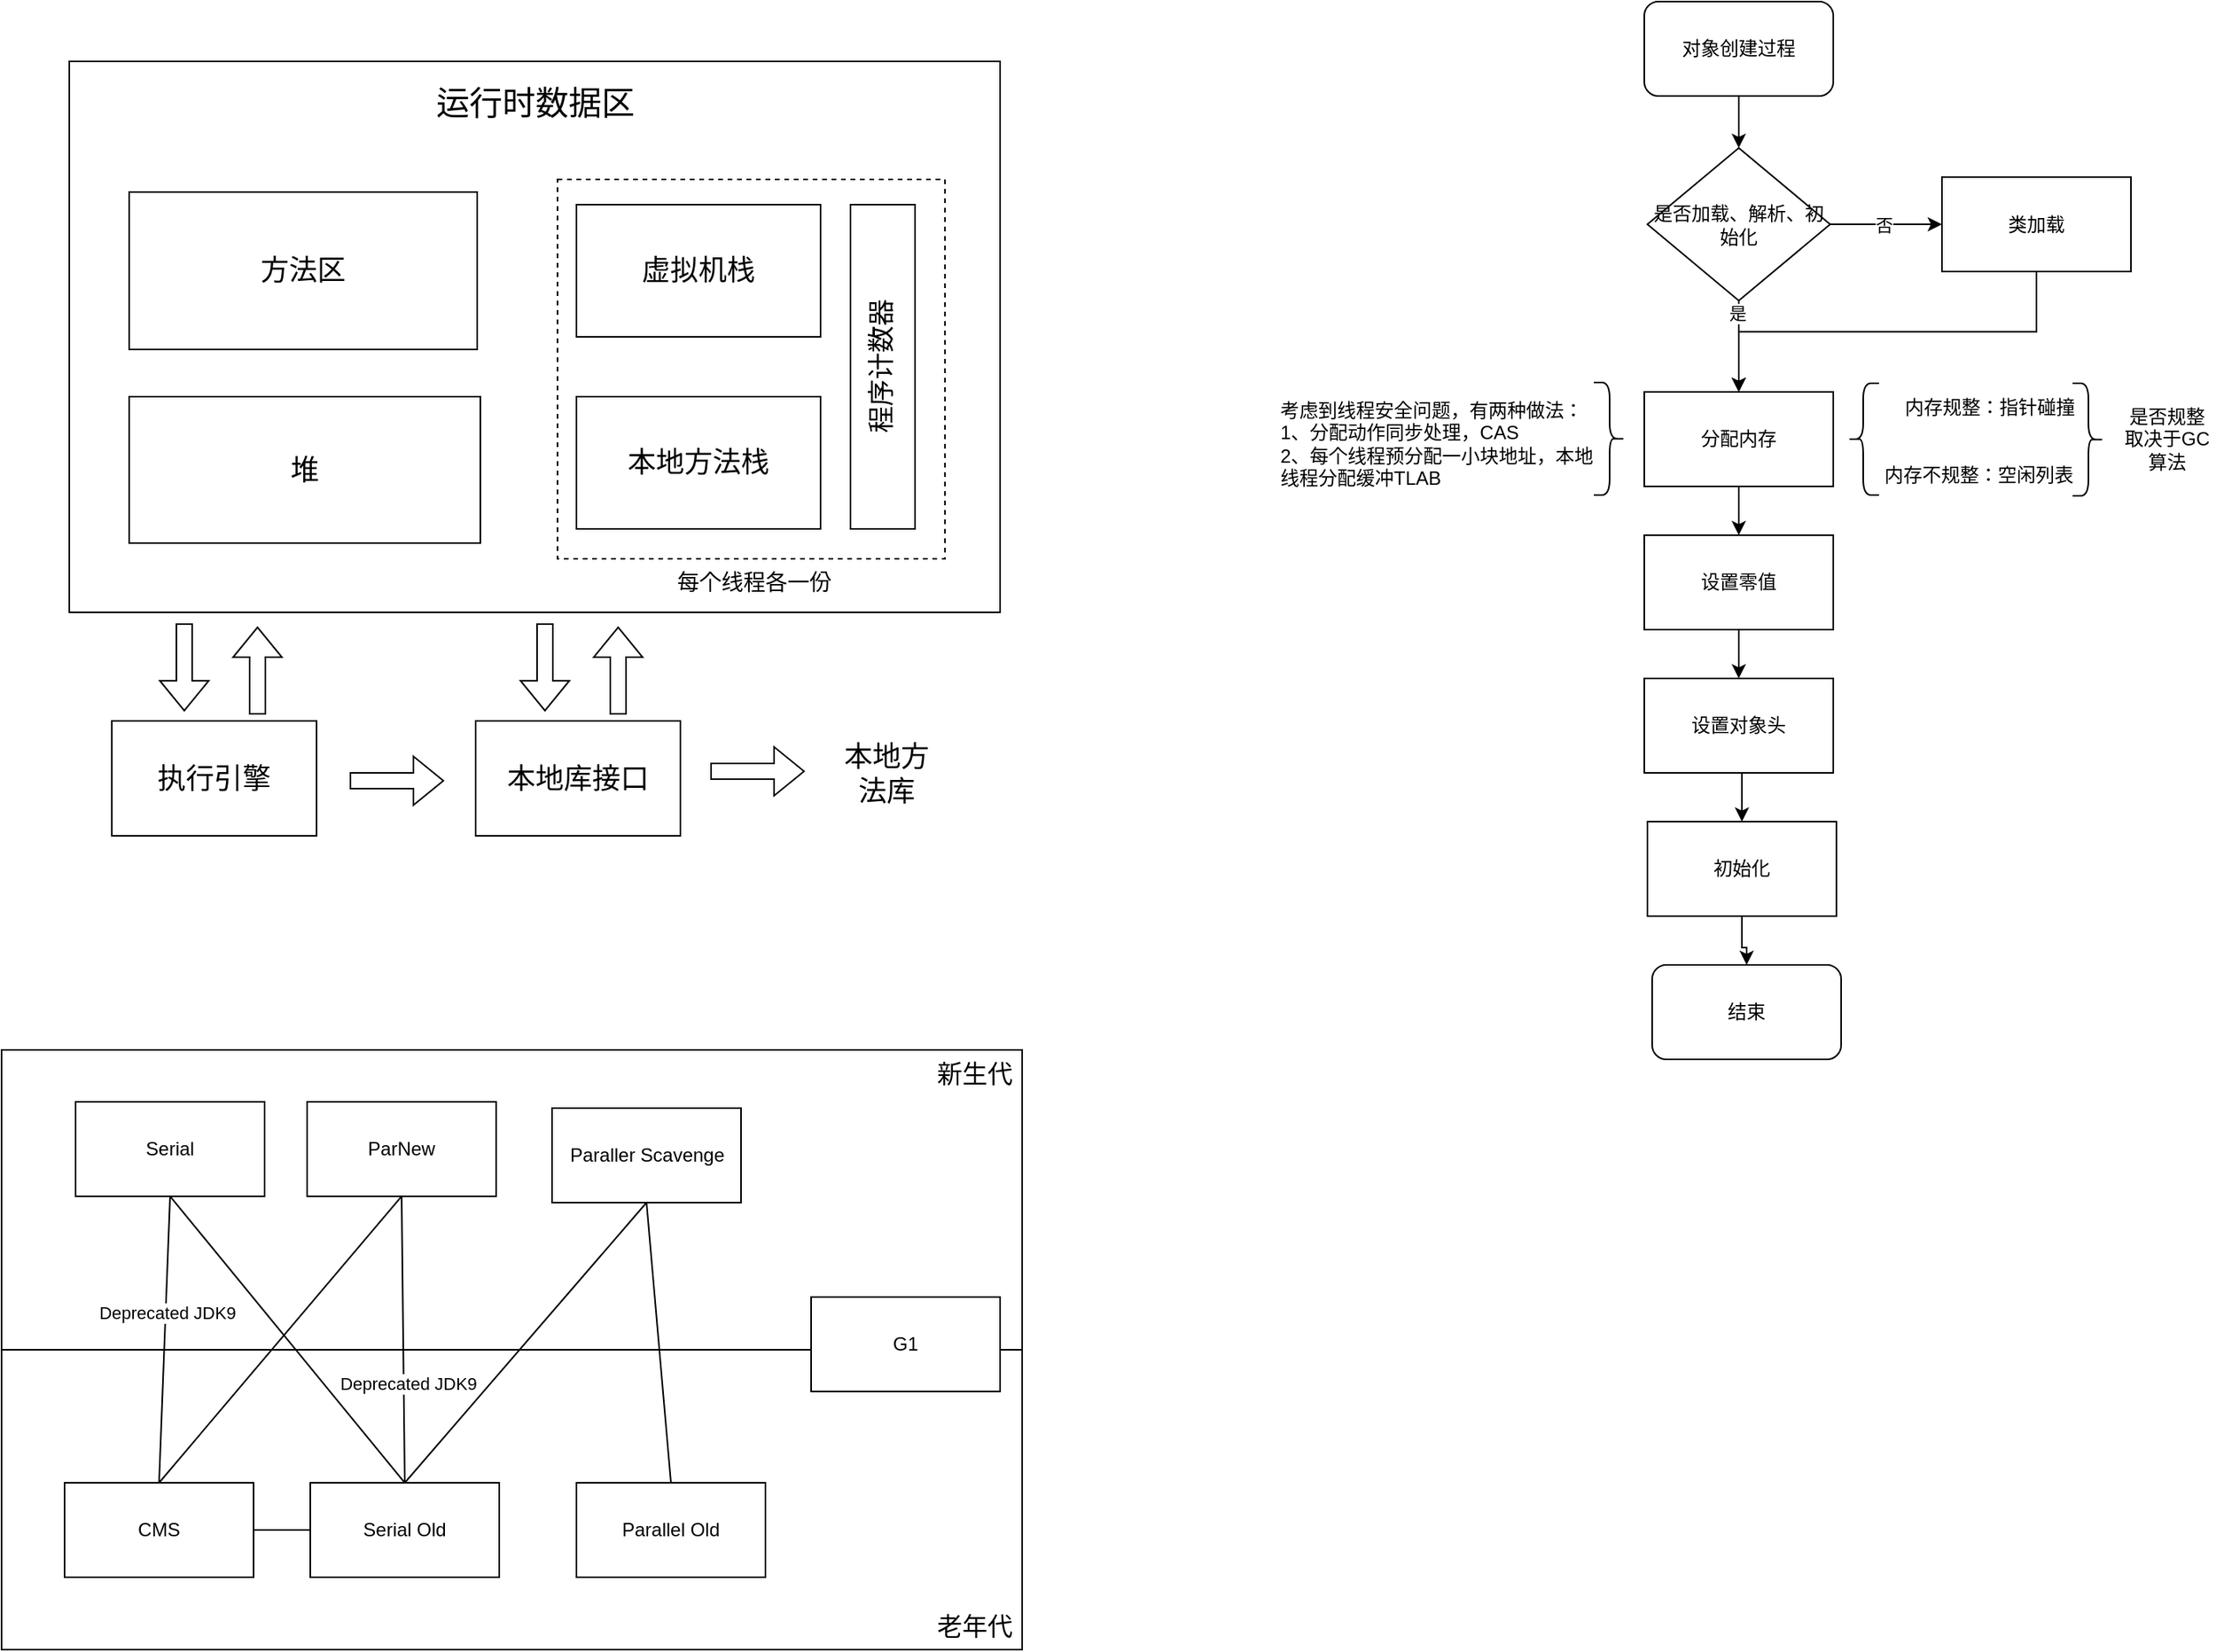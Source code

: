 <mxfile version="24.9.0">
  <diagram name="第 1 页" id="gCJ-1plTchgJcWGSmKfE">
    <mxGraphModel dx="2474" dy="1506" grid="0" gridSize="10" guides="1" tooltips="1" connect="1" arrows="1" fold="1" page="0" pageScale="1" pageWidth="827" pageHeight="1169" math="0" shadow="0">
      <root>
        <mxCell id="0" />
        <mxCell id="1" parent="0" />
        <mxCell id="5R-QOPwpoOVISheIo97F-1" value="" style="rounded=0;whiteSpace=wrap;html=1;" parent="1" vertex="1">
          <mxGeometry x="-226" y="-258" width="591" height="350" as="geometry" />
        </mxCell>
        <mxCell id="5R-QOPwpoOVISheIo97F-2" value="方法区" style="rounded=0;whiteSpace=wrap;html=1;fontSize=18;" parent="1" vertex="1">
          <mxGeometry x="-188" y="-175" width="221" height="100" as="geometry" />
        </mxCell>
        <mxCell id="5R-QOPwpoOVISheIo97F-3" value="&lt;font style=&quot;font-size: 21px;&quot;&gt;运行时数据区&lt;/font&gt;" style="text;html=1;align=center;verticalAlign=middle;whiteSpace=wrap;rounded=0;" parent="1" vertex="1">
          <mxGeometry x="-61.5" y="-247" width="262" height="30" as="geometry" />
        </mxCell>
        <mxCell id="5R-QOPwpoOVISheIo97F-4" value="堆" style="rounded=0;whiteSpace=wrap;html=1;fontSize=18;" parent="1" vertex="1">
          <mxGeometry x="-188" y="-45" width="223" height="93" as="geometry" />
        </mxCell>
        <mxCell id="5R-QOPwpoOVISheIo97F-5" value="虚拟机栈" style="rounded=0;whiteSpace=wrap;html=1;fontSize=18;" parent="1" vertex="1">
          <mxGeometry x="96" y="-167" width="155" height="84" as="geometry" />
        </mxCell>
        <mxCell id="5R-QOPwpoOVISheIo97F-6" value="本地方法栈" style="rounded=0;whiteSpace=wrap;html=1;fontSize=18;" parent="1" vertex="1">
          <mxGeometry x="96" y="-45" width="155" height="84" as="geometry" />
        </mxCell>
        <mxCell id="5R-QOPwpoOVISheIo97F-7" value="程序计数器" style="rounded=0;whiteSpace=wrap;html=1;horizontal=0;verticalAlign=middle;rotation=0;fontSize=17;" parent="1" vertex="1">
          <mxGeometry x="270" y="-167" width="41" height="206" as="geometry" />
        </mxCell>
        <mxCell id="5R-QOPwpoOVISheIo97F-8" value="" style="rounded=0;whiteSpace=wrap;html=1;fillColor=none;dashed=1;" parent="1" vertex="1">
          <mxGeometry x="84" y="-183" width="246" height="241" as="geometry" />
        </mxCell>
        <mxCell id="5R-QOPwpoOVISheIo97F-9" value="每个线程各一份" style="text;html=1;align=center;verticalAlign=middle;whiteSpace=wrap;rounded=0;fontSize=14;textShadow=0;labelBackgroundColor=none;labelBorderColor=none;" parent="1" vertex="1">
          <mxGeometry x="125" y="58" width="168" height="30" as="geometry" />
        </mxCell>
        <mxCell id="5R-QOPwpoOVISheIo97F-10" value="执行引擎" style="rounded=0;whiteSpace=wrap;html=1;fontSize=18;" parent="1" vertex="1">
          <mxGeometry x="-199" y="161" width="130" height="73" as="geometry" />
        </mxCell>
        <mxCell id="5R-QOPwpoOVISheIo97F-11" value="本地库接口" style="rounded=0;whiteSpace=wrap;html=1;fontSize=18;" parent="1" vertex="1">
          <mxGeometry x="32" y="161" width="130" height="73" as="geometry" />
        </mxCell>
        <mxCell id="5R-QOPwpoOVISheIo97F-12" value="" style="shape=flexArrow;endArrow=classic;html=1;rounded=0;" parent="1" edge="1">
          <mxGeometry width="50" height="50" relative="1" as="geometry">
            <mxPoint x="-48" y="199" as="sourcePoint" />
            <mxPoint x="12" y="199" as="targetPoint" />
          </mxGeometry>
        </mxCell>
        <mxCell id="5R-QOPwpoOVISheIo97F-13" value="" style="shape=flexArrow;endArrow=classic;html=1;rounded=0;" parent="1" edge="1">
          <mxGeometry width="50" height="50" relative="1" as="geometry">
            <mxPoint x="-153" y="99" as="sourcePoint" />
            <mxPoint x="-153" y="155" as="targetPoint" />
          </mxGeometry>
        </mxCell>
        <mxCell id="5R-QOPwpoOVISheIo97F-14" value="" style="shape=flexArrow;endArrow=classic;html=1;rounded=0;" parent="1" edge="1">
          <mxGeometry width="50" height="50" relative="1" as="geometry">
            <mxPoint x="-106.5" y="157" as="sourcePoint" />
            <mxPoint x="-106.5" y="101" as="targetPoint" />
          </mxGeometry>
        </mxCell>
        <mxCell id="5R-QOPwpoOVISheIo97F-15" value="" style="shape=flexArrow;endArrow=classic;html=1;rounded=0;" parent="1" edge="1">
          <mxGeometry width="50" height="50" relative="1" as="geometry">
            <mxPoint x="76" y="99" as="sourcePoint" />
            <mxPoint x="76" y="155" as="targetPoint" />
          </mxGeometry>
        </mxCell>
        <mxCell id="5R-QOPwpoOVISheIo97F-16" value="" style="shape=flexArrow;endArrow=classic;html=1;rounded=0;" parent="1" edge="1">
          <mxGeometry width="50" height="50" relative="1" as="geometry">
            <mxPoint x="122.5" y="157" as="sourcePoint" />
            <mxPoint x="122.5" y="101" as="targetPoint" />
          </mxGeometry>
        </mxCell>
        <mxCell id="5R-QOPwpoOVISheIo97F-17" value="" style="shape=flexArrow;endArrow=classic;html=1;rounded=0;" parent="1" edge="1">
          <mxGeometry width="50" height="50" relative="1" as="geometry">
            <mxPoint x="181" y="193" as="sourcePoint" />
            <mxPoint x="241" y="193" as="targetPoint" />
          </mxGeometry>
        </mxCell>
        <mxCell id="5R-QOPwpoOVISheIo97F-18" value="本地方法库" style="text;html=1;align=center;verticalAlign=middle;whiteSpace=wrap;rounded=0;fontSize=18;" parent="1" vertex="1">
          <mxGeometry x="263" y="180" width="60" height="30" as="geometry" />
        </mxCell>
        <mxCell id="a0R8h625RDWyRhPN2itE-9" style="edgeStyle=orthogonalEdgeStyle;rounded=0;orthogonalLoop=1;jettySize=auto;html=1;" parent="1" source="a0R8h625RDWyRhPN2itE-2" target="a0R8h625RDWyRhPN2itE-4" edge="1">
          <mxGeometry relative="1" as="geometry" />
        </mxCell>
        <mxCell id="a0R8h625RDWyRhPN2itE-2" value="对象创建过程" style="rounded=1;whiteSpace=wrap;html=1;" parent="1" vertex="1">
          <mxGeometry x="774" y="-296" width="120" height="60" as="geometry" />
        </mxCell>
        <mxCell id="a0R8h625RDWyRhPN2itE-13" style="edgeStyle=orthogonalEdgeStyle;rounded=0;orthogonalLoop=1;jettySize=auto;html=1;exitX=0.5;exitY=1;exitDx=0;exitDy=0;entryX=0.5;entryY=0;entryDx=0;entryDy=0;" parent="1" source="a0R8h625RDWyRhPN2itE-3" target="a0R8h625RDWyRhPN2itE-5" edge="1">
          <mxGeometry relative="1" as="geometry" />
        </mxCell>
        <mxCell id="a0R8h625RDWyRhPN2itE-3" value="分配内存" style="rounded=0;whiteSpace=wrap;html=1;" parent="1" vertex="1">
          <mxGeometry x="774" y="-48" width="120" height="60" as="geometry" />
        </mxCell>
        <mxCell id="a0R8h625RDWyRhPN2itE-10" style="edgeStyle=orthogonalEdgeStyle;rounded=0;orthogonalLoop=1;jettySize=auto;html=1;exitX=1;exitY=0.5;exitDx=0;exitDy=0;entryX=0;entryY=0.5;entryDx=0;entryDy=0;" parent="1" source="a0R8h625RDWyRhPN2itE-4" target="a0R8h625RDWyRhPN2itE-8" edge="1">
          <mxGeometry relative="1" as="geometry" />
        </mxCell>
        <mxCell id="a0R8h625RDWyRhPN2itE-18" value="否" style="edgeLabel;html=1;align=center;verticalAlign=middle;resizable=0;points=[];" parent="a0R8h625RDWyRhPN2itE-10" vertex="1" connectable="0">
          <mxGeometry x="-0.042" y="1" relative="1" as="geometry">
            <mxPoint y="1" as="offset" />
          </mxGeometry>
        </mxCell>
        <mxCell id="a0R8h625RDWyRhPN2itE-12" style="edgeStyle=orthogonalEdgeStyle;rounded=0;orthogonalLoop=1;jettySize=auto;html=1;entryX=0.5;entryY=0;entryDx=0;entryDy=0;" parent="1" source="a0R8h625RDWyRhPN2itE-4" target="a0R8h625RDWyRhPN2itE-3" edge="1">
          <mxGeometry relative="1" as="geometry" />
        </mxCell>
        <mxCell id="a0R8h625RDWyRhPN2itE-19" value="是" style="edgeLabel;html=1;align=center;verticalAlign=middle;resizable=0;points=[];" parent="a0R8h625RDWyRhPN2itE-12" vertex="1" connectable="0">
          <mxGeometry x="-0.724" y="-1" relative="1" as="geometry">
            <mxPoint as="offset" />
          </mxGeometry>
        </mxCell>
        <mxCell id="a0R8h625RDWyRhPN2itE-4" value="是否加载、解析、初始化" style="rhombus;whiteSpace=wrap;html=1;" parent="1" vertex="1">
          <mxGeometry x="776" y="-203" width="116" height="97" as="geometry" />
        </mxCell>
        <mxCell id="a0R8h625RDWyRhPN2itE-14" style="edgeStyle=orthogonalEdgeStyle;rounded=0;orthogonalLoop=1;jettySize=auto;html=1;exitX=0.5;exitY=1;exitDx=0;exitDy=0;entryX=0.5;entryY=0;entryDx=0;entryDy=0;" parent="1" source="a0R8h625RDWyRhPN2itE-5" target="a0R8h625RDWyRhPN2itE-6" edge="1">
          <mxGeometry relative="1" as="geometry" />
        </mxCell>
        <mxCell id="a0R8h625RDWyRhPN2itE-5" value="设置零值" style="rounded=0;whiteSpace=wrap;html=1;" parent="1" vertex="1">
          <mxGeometry x="774" y="43" width="120" height="60" as="geometry" />
        </mxCell>
        <mxCell id="a0R8h625RDWyRhPN2itE-15" style="edgeStyle=orthogonalEdgeStyle;rounded=0;orthogonalLoop=1;jettySize=auto;html=1;exitX=0.5;exitY=1;exitDx=0;exitDy=0;entryX=0.5;entryY=0;entryDx=0;entryDy=0;" parent="1" source="a0R8h625RDWyRhPN2itE-6" target="a0R8h625RDWyRhPN2itE-7" edge="1">
          <mxGeometry relative="1" as="geometry" />
        </mxCell>
        <mxCell id="a0R8h625RDWyRhPN2itE-6" value="设置对象头" style="rounded=0;whiteSpace=wrap;html=1;" parent="1" vertex="1">
          <mxGeometry x="774" y="134" width="120" height="60" as="geometry" />
        </mxCell>
        <mxCell id="a0R8h625RDWyRhPN2itE-17" style="edgeStyle=orthogonalEdgeStyle;rounded=0;orthogonalLoop=1;jettySize=auto;html=1;entryX=0.5;entryY=0;entryDx=0;entryDy=0;" parent="1" source="a0R8h625RDWyRhPN2itE-7" target="a0R8h625RDWyRhPN2itE-16" edge="1">
          <mxGeometry relative="1" as="geometry" />
        </mxCell>
        <mxCell id="a0R8h625RDWyRhPN2itE-7" value="初始化" style="rounded=0;whiteSpace=wrap;html=1;" parent="1" vertex="1">
          <mxGeometry x="776" y="225" width="120" height="60" as="geometry" />
        </mxCell>
        <mxCell id="a0R8h625RDWyRhPN2itE-11" style="edgeStyle=orthogonalEdgeStyle;rounded=0;orthogonalLoop=1;jettySize=auto;html=1;exitX=0.5;exitY=1;exitDx=0;exitDy=0;" parent="1" source="a0R8h625RDWyRhPN2itE-8" target="a0R8h625RDWyRhPN2itE-3" edge="1">
          <mxGeometry relative="1" as="geometry" />
        </mxCell>
        <mxCell id="a0R8h625RDWyRhPN2itE-8" value="类加载" style="rounded=0;whiteSpace=wrap;html=1;" parent="1" vertex="1">
          <mxGeometry x="963" y="-184.5" width="120" height="60" as="geometry" />
        </mxCell>
        <mxCell id="a0R8h625RDWyRhPN2itE-16" value="结束" style="rounded=1;whiteSpace=wrap;html=1;" parent="1" vertex="1">
          <mxGeometry x="779" y="316" width="120" height="60" as="geometry" />
        </mxCell>
        <mxCell id="a0R8h625RDWyRhPN2itE-20" value="" style="shape=curlyBracket;whiteSpace=wrap;html=1;rounded=1;labelPosition=left;verticalLabelPosition=middle;align=right;verticalAlign=middle;" parent="1" vertex="1">
          <mxGeometry x="903" y="-53.5" width="20" height="71" as="geometry" />
        </mxCell>
        <mxCell id="a0R8h625RDWyRhPN2itE-21" value="内存规整：指针碰撞" style="text;html=1;align=center;verticalAlign=middle;whiteSpace=wrap;rounded=0;" parent="1" vertex="1">
          <mxGeometry x="923" y="-53.5" width="141" height="30" as="geometry" />
        </mxCell>
        <mxCell id="a0R8h625RDWyRhPN2itE-22" value="内存不规整：空闲列表" style="text;html=1;align=center;verticalAlign=middle;whiteSpace=wrap;rounded=0;" parent="1" vertex="1">
          <mxGeometry x="916" y="-10" width="141" height="30" as="geometry" />
        </mxCell>
        <mxCell id="a0R8h625RDWyRhPN2itE-23" value="" style="shape=curlyBracket;whiteSpace=wrap;html=1;rounded=1;flipH=1;labelPosition=right;verticalLabelPosition=middle;align=left;verticalAlign=middle;" parent="1" vertex="1">
          <mxGeometry x="1046" y="-53.5" width="20" height="71.5" as="geometry" />
        </mxCell>
        <mxCell id="a0R8h625RDWyRhPN2itE-24" value="是否规整取决于GC算法" style="text;html=1;align=center;verticalAlign=middle;whiteSpace=wrap;rounded=0;" parent="1" vertex="1">
          <mxGeometry x="1076" y="-33" width="60" height="30" as="geometry" />
        </mxCell>
        <mxCell id="a0R8h625RDWyRhPN2itE-25" value="" style="shape=curlyBracket;whiteSpace=wrap;html=1;rounded=1;flipH=1;labelPosition=right;verticalLabelPosition=middle;align=left;verticalAlign=middle;" parent="1" vertex="1">
          <mxGeometry x="742" y="-54" width="20" height="71.5" as="geometry" />
        </mxCell>
        <mxCell id="a0R8h625RDWyRhPN2itE-26" value="考虑到线程安全问题，有两种做法：&lt;div&gt;1、分配动作同步处理，CAS&lt;/div&gt;&lt;div&gt;2、每个线程预分配一小块地址，本地线程分配缓冲TLAB&lt;/div&gt;" style="text;html=1;align=left;verticalAlign=middle;whiteSpace=wrap;rounded=0;" parent="1" vertex="1">
          <mxGeometry x="541" y="-53.5" width="204" height="76.5" as="geometry" />
        </mxCell>
        <mxCell id="TmhH5GAyMsKbCu92GuN1-1" value="" style="rounded=0;whiteSpace=wrap;html=1;" vertex="1" parent="1">
          <mxGeometry x="-269" y="370" width="648" height="381" as="geometry" />
        </mxCell>
        <mxCell id="TmhH5GAyMsKbCu92GuN1-9" value="" style="endArrow=none;html=1;rounded=0;entryX=1;entryY=0.5;entryDx=0;entryDy=0;exitX=0;exitY=0.5;exitDx=0;exitDy=0;" edge="1" parent="1" source="TmhH5GAyMsKbCu92GuN1-1" target="TmhH5GAyMsKbCu92GuN1-1">
          <mxGeometry width="50" height="50" relative="1" as="geometry">
            <mxPoint x="-460" y="578" as="sourcePoint" />
            <mxPoint x="-410" y="528" as="targetPoint" />
          </mxGeometry>
        </mxCell>
        <mxCell id="TmhH5GAyMsKbCu92GuN1-2" value="CMS" style="rounded=0;whiteSpace=wrap;html=1;" vertex="1" parent="1">
          <mxGeometry x="-229" y="645" width="120" height="60" as="geometry" />
        </mxCell>
        <mxCell id="TmhH5GAyMsKbCu92GuN1-4" value="Serial" style="rounded=0;whiteSpace=wrap;html=1;" vertex="1" parent="1">
          <mxGeometry x="-222" y="403" width="120" height="60" as="geometry" />
        </mxCell>
        <mxCell id="TmhH5GAyMsKbCu92GuN1-5" value="ParNew" style="rounded=0;whiteSpace=wrap;html=1;" vertex="1" parent="1">
          <mxGeometry x="-75" y="403" width="120" height="60" as="geometry" />
        </mxCell>
        <mxCell id="TmhH5GAyMsKbCu92GuN1-3" value="G1" style="rounded=0;whiteSpace=wrap;html=1;" vertex="1" parent="1">
          <mxGeometry x="245" y="527" width="120" height="60" as="geometry" />
        </mxCell>
        <mxCell id="TmhH5GAyMsKbCu92GuN1-6" value="Paraller Scavenge" style="rounded=0;whiteSpace=wrap;html=1;" vertex="1" parent="1">
          <mxGeometry x="80.5" y="407" width="120" height="60" as="geometry" />
        </mxCell>
        <mxCell id="TmhH5GAyMsKbCu92GuN1-7" value="Serial Old" style="rounded=0;whiteSpace=wrap;html=1;" vertex="1" parent="1">
          <mxGeometry x="-73" y="645" width="120" height="60" as="geometry" />
        </mxCell>
        <mxCell id="TmhH5GAyMsKbCu92GuN1-8" value="Parallel Old" style="rounded=0;whiteSpace=wrap;html=1;" vertex="1" parent="1">
          <mxGeometry x="96" y="645" width="120" height="60" as="geometry" />
        </mxCell>
        <mxCell id="TmhH5GAyMsKbCu92GuN1-10" value="" style="endArrow=none;html=1;rounded=0;entryX=0.5;entryY=1;entryDx=0;entryDy=0;exitX=0.5;exitY=0;exitDx=0;exitDy=0;" edge="1" parent="1" source="TmhH5GAyMsKbCu92GuN1-7" target="TmhH5GAyMsKbCu92GuN1-4">
          <mxGeometry width="50" height="50" relative="1" as="geometry">
            <mxPoint x="-525" y="535" as="sourcePoint" />
            <mxPoint x="-475" y="485" as="targetPoint" />
          </mxGeometry>
        </mxCell>
        <mxCell id="TmhH5GAyMsKbCu92GuN1-11" value="" style="endArrow=none;html=1;rounded=0;entryX=0.5;entryY=1;entryDx=0;entryDy=0;exitX=0.5;exitY=0;exitDx=0;exitDy=0;" edge="1" parent="1" source="TmhH5GAyMsKbCu92GuN1-7" target="TmhH5GAyMsKbCu92GuN1-5">
          <mxGeometry width="50" height="50" relative="1" as="geometry">
            <mxPoint x="-3" y="655" as="sourcePoint" />
            <mxPoint x="-152" y="473" as="targetPoint" />
          </mxGeometry>
        </mxCell>
        <mxCell id="TmhH5GAyMsKbCu92GuN1-18" value="Deprecated JDK9" style="edgeLabel;html=1;align=center;verticalAlign=middle;resizable=0;points=[];" vertex="1" connectable="0" parent="TmhH5GAyMsKbCu92GuN1-11">
          <mxGeometry x="-0.308" y="-2" relative="1" as="geometry">
            <mxPoint as="offset" />
          </mxGeometry>
        </mxCell>
        <mxCell id="TmhH5GAyMsKbCu92GuN1-12" value="" style="endArrow=none;html=1;rounded=0;entryX=0.5;entryY=1;entryDx=0;entryDy=0;exitX=0.5;exitY=0;exitDx=0;exitDy=0;" edge="1" parent="1" source="TmhH5GAyMsKbCu92GuN1-7" target="TmhH5GAyMsKbCu92GuN1-6">
          <mxGeometry width="50" height="50" relative="1" as="geometry">
            <mxPoint x="7" y="665" as="sourcePoint" />
            <mxPoint x="-142" y="483" as="targetPoint" />
          </mxGeometry>
        </mxCell>
        <mxCell id="TmhH5GAyMsKbCu92GuN1-13" value="" style="endArrow=none;html=1;rounded=0;exitX=0.5;exitY=0;exitDx=0;exitDy=0;entryX=0.5;entryY=1;entryDx=0;entryDy=0;" edge="1" parent="1" source="TmhH5GAyMsKbCu92GuN1-2" target="TmhH5GAyMsKbCu92GuN1-4">
          <mxGeometry width="50" height="50" relative="1" as="geometry">
            <mxPoint x="-469" y="550" as="sourcePoint" />
            <mxPoint x="-419" y="500" as="targetPoint" />
          </mxGeometry>
        </mxCell>
        <mxCell id="TmhH5GAyMsKbCu92GuN1-17" value="Deprecated JDK9" style="edgeLabel;html=1;align=center;verticalAlign=middle;resizable=0;points=[];" vertex="1" connectable="0" parent="TmhH5GAyMsKbCu92GuN1-13">
          <mxGeometry x="0.187" y="-1" relative="1" as="geometry">
            <mxPoint as="offset" />
          </mxGeometry>
        </mxCell>
        <mxCell id="TmhH5GAyMsKbCu92GuN1-14" value="" style="endArrow=none;html=1;rounded=0;exitX=0.5;exitY=0;exitDx=0;exitDy=0;entryX=0.5;entryY=1;entryDx=0;entryDy=0;" edge="1" parent="1" source="TmhH5GAyMsKbCu92GuN1-2" target="TmhH5GAyMsKbCu92GuN1-5">
          <mxGeometry width="50" height="50" relative="1" as="geometry">
            <mxPoint x="-159" y="655" as="sourcePoint" />
            <mxPoint x="-152" y="473" as="targetPoint" />
          </mxGeometry>
        </mxCell>
        <mxCell id="TmhH5GAyMsKbCu92GuN1-15" value="" style="endArrow=none;html=1;rounded=0;exitX=0.5;exitY=0;exitDx=0;exitDy=0;entryX=0.5;entryY=1;entryDx=0;entryDy=0;" edge="1" parent="1" source="TmhH5GAyMsKbCu92GuN1-8" target="TmhH5GAyMsKbCu92GuN1-6">
          <mxGeometry width="50" height="50" relative="1" as="geometry">
            <mxPoint x="-149" y="665" as="sourcePoint" />
            <mxPoint x="-142" y="483" as="targetPoint" />
          </mxGeometry>
        </mxCell>
        <mxCell id="TmhH5GAyMsKbCu92GuN1-16" value="" style="endArrow=none;html=1;rounded=0;exitX=1;exitY=0.5;exitDx=0;exitDy=0;entryX=0;entryY=0.5;entryDx=0;entryDy=0;" edge="1" parent="1" source="TmhH5GAyMsKbCu92GuN1-2" target="TmhH5GAyMsKbCu92GuN1-7">
          <mxGeometry width="50" height="50" relative="1" as="geometry">
            <mxPoint x="-139" y="675" as="sourcePoint" />
            <mxPoint x="-132" y="493" as="targetPoint" />
          </mxGeometry>
        </mxCell>
        <mxCell id="TmhH5GAyMsKbCu92GuN1-19" value="&lt;font style=&quot;font-size: 16px;&quot;&gt;新生代&lt;/font&gt;" style="text;html=1;align=center;verticalAlign=middle;whiteSpace=wrap;rounded=0;" vertex="1" parent="1">
          <mxGeometry x="319" y="370" width="60" height="30" as="geometry" />
        </mxCell>
        <mxCell id="TmhH5GAyMsKbCu92GuN1-20" value="&lt;font style=&quot;font-size: 16px;&quot;&gt;老年代&lt;/font&gt;" style="text;html=1;align=center;verticalAlign=middle;whiteSpace=wrap;rounded=0;" vertex="1" parent="1">
          <mxGeometry x="319" y="721" width="60" height="30" as="geometry" />
        </mxCell>
      </root>
    </mxGraphModel>
  </diagram>
</mxfile>
